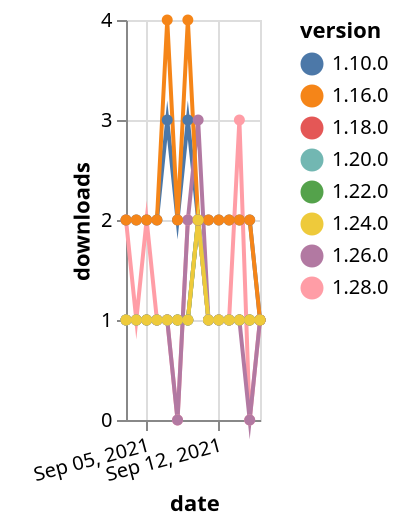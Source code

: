 {"$schema": "https://vega.github.io/schema/vega-lite/v5.json", "description": "A simple bar chart with embedded data.", "data": {"values": [{"date": "2021-09-03", "total": 254, "delta": 1, "version": "1.18.0"}, {"date": "2021-09-04", "total": 255, "delta": 1, "version": "1.18.0"}, {"date": "2021-09-05", "total": 256, "delta": 1, "version": "1.18.0"}, {"date": "2021-09-06", "total": 257, "delta": 1, "version": "1.18.0"}, {"date": "2021-09-07", "total": 258, "delta": 1, "version": "1.18.0"}, {"date": "2021-09-08", "total": 259, "delta": 1, "version": "1.18.0"}, {"date": "2021-09-09", "total": 260, "delta": 1, "version": "1.18.0"}, {"date": "2021-09-10", "total": 262, "delta": 2, "version": "1.18.0"}, {"date": "2021-09-11", "total": 263, "delta": 1, "version": "1.18.0"}, {"date": "2021-09-12", "total": 264, "delta": 1, "version": "1.18.0"}, {"date": "2021-09-13", "total": 265, "delta": 1, "version": "1.18.0"}, {"date": "2021-09-14", "total": 266, "delta": 1, "version": "1.18.0"}, {"date": "2021-09-15", "total": 267, "delta": 1, "version": "1.18.0"}, {"date": "2021-09-16", "total": 268, "delta": 1, "version": "1.18.0"}, {"date": "2021-09-03", "total": 192, "delta": 1, "version": "1.22.0"}, {"date": "2021-09-04", "total": 193, "delta": 1, "version": "1.22.0"}, {"date": "2021-09-05", "total": 194, "delta": 1, "version": "1.22.0"}, {"date": "2021-09-06", "total": 195, "delta": 1, "version": "1.22.0"}, {"date": "2021-09-07", "total": 196, "delta": 1, "version": "1.22.0"}, {"date": "2021-09-08", "total": 197, "delta": 1, "version": "1.22.0"}, {"date": "2021-09-09", "total": 198, "delta": 1, "version": "1.22.0"}, {"date": "2021-09-10", "total": 200, "delta": 2, "version": "1.22.0"}, {"date": "2021-09-11", "total": 201, "delta": 1, "version": "1.22.0"}, {"date": "2021-09-12", "total": 202, "delta": 1, "version": "1.22.0"}, {"date": "2021-09-13", "total": 203, "delta": 1, "version": "1.22.0"}, {"date": "2021-09-14", "total": 204, "delta": 1, "version": "1.22.0"}, {"date": "2021-09-15", "total": 205, "delta": 1, "version": "1.22.0"}, {"date": "2021-09-16", "total": 206, "delta": 1, "version": "1.22.0"}, {"date": "2021-09-03", "total": 124, "delta": 2, "version": "1.28.0"}, {"date": "2021-09-04", "total": 125, "delta": 1, "version": "1.28.0"}, {"date": "2021-09-05", "total": 127, "delta": 2, "version": "1.28.0"}, {"date": "2021-09-06", "total": 128, "delta": 1, "version": "1.28.0"}, {"date": "2021-09-07", "total": 129, "delta": 1, "version": "1.28.0"}, {"date": "2021-09-08", "total": 129, "delta": 0, "version": "1.28.0"}, {"date": "2021-09-09", "total": 131, "delta": 2, "version": "1.28.0"}, {"date": "2021-09-10", "total": 133, "delta": 2, "version": "1.28.0"}, {"date": "2021-09-11", "total": 134, "delta": 1, "version": "1.28.0"}, {"date": "2021-09-12", "total": 135, "delta": 1, "version": "1.28.0"}, {"date": "2021-09-13", "total": 136, "delta": 1, "version": "1.28.0"}, {"date": "2021-09-14", "total": 139, "delta": 3, "version": "1.28.0"}, {"date": "2021-09-15", "total": 139, "delta": 0, "version": "1.28.0"}, {"date": "2021-09-16", "total": 140, "delta": 1, "version": "1.28.0"}, {"date": "2021-09-03", "total": 2592, "delta": 2, "version": "1.10.0"}, {"date": "2021-09-04", "total": 2594, "delta": 2, "version": "1.10.0"}, {"date": "2021-09-05", "total": 2596, "delta": 2, "version": "1.10.0"}, {"date": "2021-09-06", "total": 2598, "delta": 2, "version": "1.10.0"}, {"date": "2021-09-07", "total": 2601, "delta": 3, "version": "1.10.0"}, {"date": "2021-09-08", "total": 2603, "delta": 2, "version": "1.10.0"}, {"date": "2021-09-09", "total": 2606, "delta": 3, "version": "1.10.0"}, {"date": "2021-09-10", "total": 2608, "delta": 2, "version": "1.10.0"}, {"date": "2021-09-11", "total": 2610, "delta": 2, "version": "1.10.0"}, {"date": "2021-09-12", "total": 2612, "delta": 2, "version": "1.10.0"}, {"date": "2021-09-13", "total": 2614, "delta": 2, "version": "1.10.0"}, {"date": "2021-09-14", "total": 2616, "delta": 2, "version": "1.10.0"}, {"date": "2021-09-15", "total": 2618, "delta": 2, "version": "1.10.0"}, {"date": "2021-09-16", "total": 2619, "delta": 1, "version": "1.10.0"}, {"date": "2021-09-03", "total": 187, "delta": 1, "version": "1.26.0"}, {"date": "2021-09-04", "total": 188, "delta": 1, "version": "1.26.0"}, {"date": "2021-09-05", "total": 189, "delta": 1, "version": "1.26.0"}, {"date": "2021-09-06", "total": 190, "delta": 1, "version": "1.26.0"}, {"date": "2021-09-07", "total": 191, "delta": 1, "version": "1.26.0"}, {"date": "2021-09-08", "total": 191, "delta": 0, "version": "1.26.0"}, {"date": "2021-09-09", "total": 193, "delta": 2, "version": "1.26.0"}, {"date": "2021-09-10", "total": 196, "delta": 3, "version": "1.26.0"}, {"date": "2021-09-11", "total": 197, "delta": 1, "version": "1.26.0"}, {"date": "2021-09-12", "total": 198, "delta": 1, "version": "1.26.0"}, {"date": "2021-09-13", "total": 199, "delta": 1, "version": "1.26.0"}, {"date": "2021-09-14", "total": 200, "delta": 1, "version": "1.26.0"}, {"date": "2021-09-15", "total": 200, "delta": 0, "version": "1.26.0"}, {"date": "2021-09-16", "total": 201, "delta": 1, "version": "1.26.0"}, {"date": "2021-09-03", "total": 195, "delta": 1, "version": "1.20.0"}, {"date": "2021-09-04", "total": 196, "delta": 1, "version": "1.20.0"}, {"date": "2021-09-05", "total": 197, "delta": 1, "version": "1.20.0"}, {"date": "2021-09-06", "total": 198, "delta": 1, "version": "1.20.0"}, {"date": "2021-09-07", "total": 199, "delta": 1, "version": "1.20.0"}, {"date": "2021-09-08", "total": 200, "delta": 1, "version": "1.20.0"}, {"date": "2021-09-09", "total": 201, "delta": 1, "version": "1.20.0"}, {"date": "2021-09-10", "total": 203, "delta": 2, "version": "1.20.0"}, {"date": "2021-09-11", "total": 204, "delta": 1, "version": "1.20.0"}, {"date": "2021-09-12", "total": 205, "delta": 1, "version": "1.20.0"}, {"date": "2021-09-13", "total": 206, "delta": 1, "version": "1.20.0"}, {"date": "2021-09-14", "total": 207, "delta": 1, "version": "1.20.0"}, {"date": "2021-09-15", "total": 208, "delta": 1, "version": "1.20.0"}, {"date": "2021-09-16", "total": 209, "delta": 1, "version": "1.20.0"}, {"date": "2021-09-03", "total": 2477, "delta": 2, "version": "1.16.0"}, {"date": "2021-09-04", "total": 2479, "delta": 2, "version": "1.16.0"}, {"date": "2021-09-05", "total": 2481, "delta": 2, "version": "1.16.0"}, {"date": "2021-09-06", "total": 2483, "delta": 2, "version": "1.16.0"}, {"date": "2021-09-07", "total": 2487, "delta": 4, "version": "1.16.0"}, {"date": "2021-09-08", "total": 2489, "delta": 2, "version": "1.16.0"}, {"date": "2021-09-09", "total": 2493, "delta": 4, "version": "1.16.0"}, {"date": "2021-09-10", "total": 2495, "delta": 2, "version": "1.16.0"}, {"date": "2021-09-11", "total": 2497, "delta": 2, "version": "1.16.0"}, {"date": "2021-09-12", "total": 2499, "delta": 2, "version": "1.16.0"}, {"date": "2021-09-13", "total": 2501, "delta": 2, "version": "1.16.0"}, {"date": "2021-09-14", "total": 2503, "delta": 2, "version": "1.16.0"}, {"date": "2021-09-15", "total": 2505, "delta": 2, "version": "1.16.0"}, {"date": "2021-09-16", "total": 2506, "delta": 1, "version": "1.16.0"}, {"date": "2021-09-03", "total": 169, "delta": 1, "version": "1.24.0"}, {"date": "2021-09-04", "total": 170, "delta": 1, "version": "1.24.0"}, {"date": "2021-09-05", "total": 171, "delta": 1, "version": "1.24.0"}, {"date": "2021-09-06", "total": 172, "delta": 1, "version": "1.24.0"}, {"date": "2021-09-07", "total": 173, "delta": 1, "version": "1.24.0"}, {"date": "2021-09-08", "total": 174, "delta": 1, "version": "1.24.0"}, {"date": "2021-09-09", "total": 175, "delta": 1, "version": "1.24.0"}, {"date": "2021-09-10", "total": 177, "delta": 2, "version": "1.24.0"}, {"date": "2021-09-11", "total": 178, "delta": 1, "version": "1.24.0"}, {"date": "2021-09-12", "total": 179, "delta": 1, "version": "1.24.0"}, {"date": "2021-09-13", "total": 180, "delta": 1, "version": "1.24.0"}, {"date": "2021-09-14", "total": 181, "delta": 1, "version": "1.24.0"}, {"date": "2021-09-15", "total": 182, "delta": 1, "version": "1.24.0"}, {"date": "2021-09-16", "total": 183, "delta": 1, "version": "1.24.0"}]}, "width": "container", "mark": {"type": "line", "point": {"filled": true}}, "encoding": {"x": {"field": "date", "type": "temporal", "timeUnit": "yearmonthdate", "title": "date", "axis": {"labelAngle": -15}}, "y": {"field": "delta", "type": "quantitative", "title": "downloads"}, "color": {"field": "version", "type": "nominal"}, "tooltip": {"field": "delta"}}}
